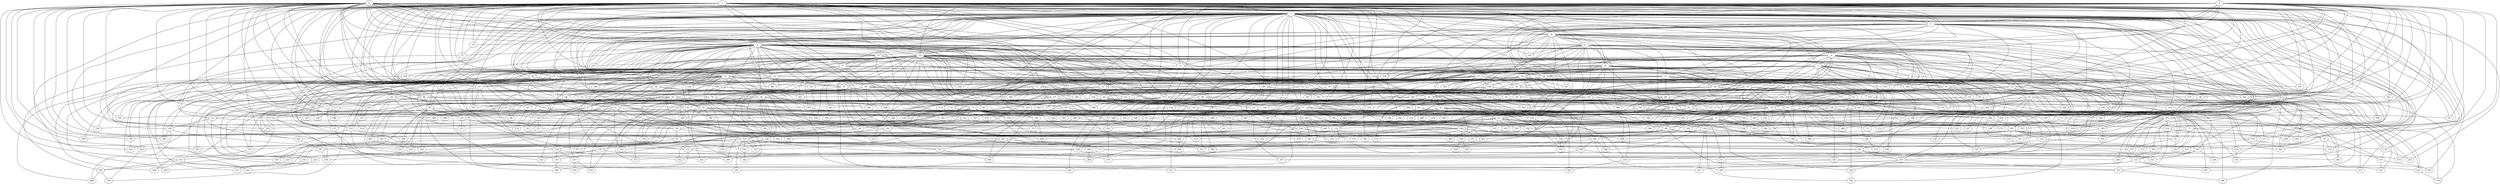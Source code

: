 strict graph "barabasi_albert_graph(400,3)" {
0;
1;
2;
3;
4;
5;
6;
7;
8;
9;
10;
11;
12;
13;
14;
15;
16;
17;
18;
19;
20;
21;
22;
23;
24;
25;
26;
27;
28;
29;
30;
31;
32;
33;
34;
35;
36;
37;
38;
39;
40;
41;
42;
43;
44;
45;
46;
47;
48;
49;
50;
51;
52;
53;
54;
55;
56;
57;
58;
59;
60;
61;
62;
63;
64;
65;
66;
67;
68;
69;
70;
71;
72;
73;
74;
75;
76;
77;
78;
79;
80;
81;
82;
83;
84;
85;
86;
87;
88;
89;
90;
91;
92;
93;
94;
95;
96;
97;
98;
99;
100;
101;
102;
103;
104;
105;
106;
107;
108;
109;
110;
111;
112;
113;
114;
115;
116;
117;
118;
119;
120;
121;
122;
123;
124;
125;
126;
127;
128;
129;
130;
131;
132;
133;
134;
135;
136;
137;
138;
139;
140;
141;
142;
143;
144;
145;
146;
147;
148;
149;
150;
151;
152;
153;
154;
155;
156;
157;
158;
159;
160;
161;
162;
163;
164;
165;
166;
167;
168;
169;
170;
171;
172;
173;
174;
175;
176;
177;
178;
179;
180;
181;
182;
183;
184;
185;
186;
187;
188;
189;
190;
191;
192;
193;
194;
195;
196;
197;
198;
199;
200;
201;
202;
203;
204;
205;
206;
207;
208;
209;
210;
211;
212;
213;
214;
215;
216;
217;
218;
219;
220;
221;
222;
223;
224;
225;
226;
227;
228;
229;
230;
231;
232;
233;
234;
235;
236;
237;
238;
239;
240;
241;
242;
243;
244;
245;
246;
247;
248;
249;
250;
251;
252;
253;
254;
255;
256;
257;
258;
259;
260;
261;
262;
263;
264;
265;
266;
267;
268;
269;
270;
271;
272;
273;
274;
275;
276;
277;
278;
279;
280;
281;
282;
283;
284;
285;
286;
287;
288;
289;
290;
291;
292;
293;
294;
295;
296;
297;
298;
299;
300;
301;
302;
303;
304;
305;
306;
307;
308;
309;
310;
311;
312;
313;
314;
315;
316;
317;
318;
319;
320;
321;
322;
323;
324;
325;
326;
327;
328;
329;
330;
331;
332;
333;
334;
335;
336;
337;
338;
339;
340;
341;
342;
343;
344;
345;
346;
347;
348;
349;
350;
351;
352;
353;
354;
355;
356;
357;
358;
359;
360;
361;
362;
363;
364;
365;
366;
367;
368;
369;
370;
371;
372;
373;
374;
375;
376;
377;
378;
379;
380;
381;
382;
383;
384;
385;
386;
387;
388;
389;
390;
391;
392;
393;
394;
395;
396;
397;
398;
399;
0 -- 130  [is_available=True, prob="0.682955998068"];
0 -- 3  [is_available=True, prob="0.322131206553"];
0 -- 4  [is_available=True, prob="0.393975125427"];
0 -- 5  [is_available=True, prob="0.765080224666"];
0 -- 6  [is_available=True, prob="0.241520363669"];
0 -- 135  [is_available=True, prob="0.137002604302"];
0 -- 8  [is_available=True, prob="0.536331051725"];
0 -- 137  [is_available=True, prob="0.885014359249"];
0 -- 266  [is_available=True, prob="0.26202474335"];
0 -- 13  [is_available=True, prob="1.0"];
0 -- 142  [is_available=True, prob="1.0"];
0 -- 237  [is_available=True, prob="1.0"];
0 -- 131  [is_available=True, prob="0.848507400754"];
0 -- 150  [is_available=True, prob="0.44637181457"];
0 -- 25  [is_available=True, prob="1.0"];
0 -- 26  [is_available=True, prob="0.658831460811"];
0 -- 27  [is_available=True, prob="0.764147080458"];
0 -- 29  [is_available=True, prob="0.53777344257"];
0 -- 286  [is_available=True, prob="0.519690896822"];
0 -- 155  [is_available=True, prob="0.0410741889979"];
0 -- 39  [is_available=True, prob="0.0310050016232"];
0 -- 296  [is_available=True, prob="0.75230340836"];
0 -- 199  [is_available=True, prob="1.0"];
0 -- 172  [is_available=True, prob="0.598770354178"];
0 -- 47  [is_available=True, prob="0.271725345279"];
0 -- 53  [is_available=True, prob="0.358621205202"];
0 -- 182  [is_available=True, prob="0.110827288549"];
0 -- 300  [is_available=True, prob="0.304890862224"];
0 -- 56  [is_available=True, prob="0.0299098556279"];
0 -- 61  [is_available=True, prob="0.408496874231"];
0 -- 62  [is_available=True, prob="0.228623373759"];
0 -- 191  [is_available=True, prob="0.292089659288"];
0 -- 64  [is_available=True, prob="0.446797463572"];
0 -- 195  [is_available=True, prob="1.0"];
0 -- 68  [is_available=True, prob="0.48933237769"];
0 -- 309  [is_available=True, prob="0.0596703481062"];
0 -- 71  [is_available=True, prob="1.0"];
0 -- 78  [is_available=True, prob="1.0"];
0 -- 338  [is_available=True, prob="0.133591369367"];
0 -- 211  [is_available=True, prob="0.273955366224"];
0 -- 84  [is_available=True, prob="0.821191449636"];
0 -- 365  [is_available=True, prob="0.40049172866"];
0 -- 221  [is_available=True, prob="0.934204334422"];
0 -- 233  [is_available=True, prob="0.688557491039"];
0 -- 108  [is_available=True, prob="1.0"];
0 -- 109  [is_available=True, prob="1.0"];
0 -- 369  [is_available=True, prob="1.0"];
0 -- 190  [is_available=True, prob="0.941335100141"];
0 -- 123  [is_available=True, prob="0.637205250259"];
0 -- 124  [is_available=True, prob="0.817744581115"];
0 -- 253  [is_available=True, prob="0.282607830671"];
1 -- 384  [is_available=True, prob="0.151804381816"];
1 -- 386  [is_available=True, prob="0.807805580923"];
1 -- 3  [is_available=True, prob="0.345086479966"];
1 -- 4  [is_available=True, prob="0.739429618017"];
1 -- 5  [is_available=True, prob="1.0"];
1 -- 6  [is_available=True, prob="1.0"];
1 -- 259  [is_available=True, prob="0.953506529393"];
1 -- 10  [is_available=True, prob="0.823544135488"];
1 -- 11  [is_available=True, prob="1.0"];
1 -- 12  [is_available=True, prob="0.843496298137"];
1 -- 15  [is_available=True, prob="0.610082654704"];
1 -- 144  [is_available=True, prob="0.764137569689"];
1 -- 17  [is_available=True, prob="0.0185154070235"];
1 -- 19  [is_available=True, prob="0.462975093074"];
1 -- 22  [is_available=True, prob="1.0"];
1 -- 152  [is_available=True, prob="0.27185195734"];
1 -- 159  [is_available=True, prob="0.48097900359"];
1 -- 288  [is_available=True, prob="0.684062353984"];
1 -- 161  [is_available=True, prob="0.616409985761"];
1 -- 278  [is_available=True, prob="0.00303915218175"];
1 -- 164  [is_available=True, prob="0.798627319745"];
1 -- 37  [is_available=True, prob="1.0"];
1 -- 295  [is_available=True, prob="0.467187571231"];
1 -- 168  [is_available=True, prob="0.186317937787"];
1 -- 220  [is_available=True, prob="0.8749908562"];
1 -- 42  [is_available=True, prob="0.812309596927"];
1 -- 44  [is_available=True, prob="0.695942083453"];
1 -- 46  [is_available=True, prob="1.0"];
1 -- 306  [is_available=True, prob="0.115008811407"];
1 -- 51  [is_available=True, prob="0.131515363086"];
1 -- 181  [is_available=True, prob="0.506265285109"];
1 -- 315  [is_available=True, prob="0.563120706048"];
1 -- 63  [is_available=True, prob="0.196841769625"];
1 -- 67  [is_available=True, prob="0.757707888825"];
1 -- 325  [is_available=True, prob="0.694938290411"];
1 -- 70  [is_available=True, prob="1.0"];
1 -- 353  [is_available=True, prob="0.737816495161"];
1 -- 201  [is_available=True, prob="0.168143211457"];
1 -- 203  [is_available=True, prob="0.575659399964"];
1 -- 204  [is_available=True, prob="0.144129489911"];
1 -- 81  [is_available=True, prob="0.543822160076"];
1 -- 85  [is_available=True, prob="1.0"];
1 -- 87  [is_available=True, prob="0.638240351533"];
1 -- 88  [is_available=True, prob="0.596874092001"];
1 -- 89  [is_available=True, prob="1.0"];
1 -- 92  [is_available=True, prob="0.233338077359"];
1 -- 94  [is_available=True, prob="1.0"];
1 -- 225  [is_available=True, prob="0.665661059745"];
1 -- 230  [is_available=True, prob="0.448955833284"];
1 -- 104  [is_available=True, prob="0.580915496522"];
1 -- 236  [is_available=True, prob="0.652067640397"];
1 -- 112  [is_available=True, prob="1.0"];
1 -- 113  [is_available=True, prob="1.0"];
1 -- 119  [is_available=True, prob="1.0"];
1 -- 377  [is_available=True, prob="0.61759286067"];
1 -- 127  [is_available=True, prob="0.231618490745"];
2 -- 3  [is_available=True, prob="0.132741417447"];
2 -- 7  [is_available=True, prob="1.0"];
2 -- 9  [is_available=True, prob="0.720341717839"];
2 -- 10  [is_available=True, prob="0.325337015306"];
2 -- 16  [is_available=True, prob="1.0"];
2 -- 18  [is_available=True, prob="0.604407258857"];
2 -- 19  [is_available=True, prob="0.446835412262"];
2 -- 32  [is_available=True, prob="1.0"];
2 -- 33  [is_available=True, prob="0.866457510546"];
2 -- 35  [is_available=True, prob="0.885964603203"];
2 -- 36  [is_available=True, prob="1.0"];
2 -- 42  [is_available=True, prob="0.783175971457"];
2 -- 43  [is_available=True, prob="0.949376954052"];
2 -- 301  [is_available=True, prob="0.467300511845"];
2 -- 49  [is_available=True, prob="0.958151484935"];
2 -- 54  [is_available=True, prob="0.350210830294"];
2 -- 186  [is_available=True, prob="1.0"];
2 -- 317  [is_available=True, prob="0.709140332038"];
2 -- 160  [is_available=True, prob="0.329278613325"];
2 -- 325  [is_available=True, prob="0.313363514474"];
2 -- 70  [is_available=True, prob="1.0"];
2 -- 339  [is_available=True, prob="0.482549685133"];
2 -- 79  [is_available=True, prob="0.764058106317"];
2 -- 193  [is_available=True, prob="0.0188263188509"];
2 -- 212  [is_available=True, prob="1.0"];
2 -- 58  [is_available=True, prob="0.696890652693"];
2 -- 226  [is_available=True, prob="0.387149850336"];
2 -- 231  [is_available=True, prob="0.797589111196"];
2 -- 232  [is_available=True, prob="0.469320139171"];
2 -- 107  [is_available=True, prob="0.878606261725"];
2 -- 237  [is_available=True, prob="1.0"];
2 -- 240  [is_available=True, prob="0.981171528073"];
2 -- 115  [is_available=True, prob="0.766672538847"];
3 -- 4  [is_available=True, prob="0.668107786703"];
3 -- 5  [is_available=True, prob="0.292779614465"];
3 -- 6  [is_available=True, prob="0.131636830482"];
3 -- 7  [is_available=True, prob="0.315372088679"];
3 -- 8  [is_available=True, prob="1.0"];
3 -- 307  [is_available=True, prob="0.15783982702"];
3 -- 10  [is_available=True, prob="0.859353599567"];
3 -- 11  [is_available=True, prob="0.923638356967"];
3 -- 396  [is_available=True, prob="0.2783295278"];
3 -- 130  [is_available=True, prob="1.0"];
3 -- 14  [is_available=True, prob="1.0"];
3 -- 17  [is_available=True, prob="1.0"];
3 -- 188  [is_available=True, prob="1.0"];
3 -- 302  [is_available=True, prob="0.195820926567"];
3 -- 23  [is_available=True, prob="0.25876431027"];
3 -- 25  [is_available=True, prob="0.902913018043"];
3 -- 201  [is_available=True, prob="1.0"];
3 -- 248  [is_available=True, prob="0.751760438231"];
3 -- 30  [is_available=True, prob="0.858528430787"];
3 -- 161  [is_available=True, prob="0.364208105187"];
3 -- 34  [is_available=True, prob="0.436588063237"];
3 -- 165  [is_available=True, prob="0.118659307051"];
3 -- 38  [is_available=True, prob="0.45215627243"];
3 -- 295  [is_available=True, prob="0.933655624066"];
3 -- 40  [is_available=True, prob="0.382774224254"];
3 -- 298  [is_available=True, prob="0.813121232708"];
3 -- 45  [is_available=True, prob="0.37791353793"];
3 -- 46  [is_available=True, prob="0.579886547907"];
3 -- 270  [is_available=True, prob="0.790550684453"];
3 -- 51  [is_available=True, prob="1.0"];
3 -- 54  [is_available=True, prob="0.929265262135"];
3 -- 55  [is_available=True, prob="0.64607676547"];
3 -- 57  [is_available=True, prob="0.903592195657"];
3 -- 314  [is_available=True, prob="0.990990396747"];
3 -- 59  [is_available=True, prob="1.0"];
3 -- 60  [is_available=True, prob="0.285899397646"];
3 -- 317  [is_available=True, prob="0.551626670264"];
3 -- 319  [is_available=True, prob="0.166800898452"];
3 -- 262  [is_available=True, prob="0.300670097871"];
3 -- 139  [is_available=True, prob="0.992955791566"];
3 -- 69  [is_available=True, prob="0.521066466644"];
3 -- 71  [is_available=True, prob="1.0"];
3 -- 73  [is_available=True, prob="0.502996150221"];
3 -- 330  [is_available=True, prob="0.335093831922"];
3 -- 343  [is_available=True, prob="0.254571292685"];
3 -- 207  [is_available=True, prob="1.0"];
3 -- 336  [is_available=True, prob="0.794556480877"];
3 -- 209  [is_available=True, prob="1.0"];
3 -- 85  [is_available=True, prob="0.758150184814"];
3 -- 214  [is_available=True, prob="0.534313328827"];
3 -- 185  [is_available=True, prob="0.331126276932"];
3 -- 346  [is_available=True, prob="0.0907024145979"];
3 -- 348  [is_available=True, prob="0.152446468471"];
3 -- 222  [is_available=True, prob="1.0"];
3 -- 224  [is_available=True, prob="0.458450140926"];
3 -- 354  [is_available=True, prob="0.0221492238653"];
3 -- 100  [is_available=True, prob="0.202090061384"];
3 -- 357  [is_available=True, prob="0.149042644999"];
3 -- 358  [is_available=True, prob="1.0"];
3 -- 103  [is_available=True, prob="0.589012901665"];
3 -- 105  [is_available=True, prob="0.21634368632"];
3 -- 108  [is_available=True, prob="0.574104615628"];
3 -- 109  [is_available=True, prob="0.603202764921"];
3 -- 243  [is_available=True, prob="1.0"];
3 -- 116  [is_available=True, prob="0.783442713267"];
3 -- 117  [is_available=True, prob="1.0"];
3 -- 120  [is_available=True, prob="0.992056674614"];
3 -- 251  [is_available=True, prob="0.3401702889"];
3 -- 381  [is_available=True, prob="0.315339345117"];
4 -- 133  [is_available=True, prob="0.86641596283"];
4 -- 9  [is_available=True, prob="0.519585347486"];
4 -- 266  [is_available=True, prob="0.710957507561"];
4 -- 12  [is_available=True, prob="0.351006906336"];
4 -- 13  [is_available=True, prob="0.518060955079"];
4 -- 142  [is_available=True, prob="0.857308430744"];
4 -- 144  [is_available=True, prob="0.76906819843"];
4 -- 387  [is_available=True, prob="0.679324023992"];
4 -- 20  [is_available=True, prob="0.922603431151"];
4 -- 366  [is_available=True, prob="0.913073832396"];
4 -- 282  [is_available=True, prob="0.429756336074"];
4 -- 303  [is_available=True, prob="0.515264487902"];
4 -- 284  [is_available=True, prob="1.0"];
4 -- 30  [is_available=True, prob="0.220981152783"];
4 -- 32  [is_available=True, prob="1.0"];
4 -- 304  [is_available=True, prob="0.174947221809"];
4 -- 35  [is_available=True, prob="0.557648245561"];
4 -- 37  [is_available=True, prob="0.49017456163"];
4 -- 43  [is_available=True, prob="0.904298010402"];
4 -- 45  [is_available=True, prob="0.229787342919"];
4 -- 47  [is_available=True, prob="0.244070289613"];
4 -- 48  [is_available=True, prob="0.199740386729"];
4 -- 158  [is_available=True, prob="1.0"];
4 -- 54  [is_available=True, prob="0.78738120558"];
4 -- 56  [is_available=True, prob="0.937824561778"];
4 -- 61  [is_available=True, prob="1.0"];
4 -- 63  [is_available=True, prob="1.0"];
4 -- 64  [is_available=True, prob="0.0603901215241"];
4 -- 71  [is_available=True, prob="1.0"];
4 -- 397  [is_available=True, prob="0.345323920847"];
4 -- 96  [is_available=True, prob="1.0"];
4 -- 234  [is_available=True, prob="1.0"];
4 -- 236  [is_available=True, prob="0.652166837789"];
4 -- 110  [is_available=True, prob="0.634805722824"];
4 -- 111  [is_available=True, prob="0.674140602391"];
4 -- 114  [is_available=True, prob="0.640780085343"];
4 -- 148  [is_available=True, prob="1.0"];
4 -- 383  [is_available=True, prob="1.0"];
5 -- 66  [is_available=True, prob="1.0"];
5 -- 358  [is_available=True, prob="1.0"];
5 -- 227  [is_available=True, prob="0.632227792638"];
5 -- 8  [is_available=True, prob="0.8093947401"];
5 -- 9  [is_available=True, prob="0.642714645937"];
5 -- 128  [is_available=True, prob="1.0"];
5 -- 290  [is_available=True, prob="1.0"];
5 -- 172  [is_available=True, prob="0.873185367618"];
5 -- 77  [is_available=True, prob="0.888569681822"];
5 -- 15  [is_available=True, prob="0.793112240157"];
5 -- 177  [is_available=True, prob="0.448484703146"];
5 -- 67  [is_available=True, prob="0.695679292825"];
5 -- 21  [is_available=True, prob="0.613816051431"];
5 -- 119  [is_available=True, prob="1.0"];
5 -- 313  [is_available=True, prob="0.931803631844"];
5 -- 383  [is_available=True, prob="0.969337943917"];
5 -- 377  [is_available=True, prob="0.801295796406"];
5 -- 31  [is_available=True, prob="0.658013310414"];
6 -- 162  [is_available=True, prob="1.0"];
6 -- 36  [is_available=True, prob="1.0"];
6 -- 133  [is_available=True, prob="0.849232848701"];
6 -- 38  [is_available=True, prob="0.418432580812"];
6 -- 33  [is_available=True, prob="0.33657432936"];
6 -- 129  [is_available=True, prob="0.116045839398"];
6 -- 7  [is_available=True, prob="0.45962851829"];
6 -- 206  [is_available=True, prob="0.28859795102"];
6 -- 180  [is_available=True, prob="1.0"];
6 -- 274  [is_available=True, prob="0.361028841526"];
6 -- 179  [is_available=True, prob="0.429715797967"];
6 -- 148  [is_available=True, prob="1.0"];
6 -- 149  [is_available=True, prob="1.0"];
6 -- 22  [is_available=True, prob="0.195135841546"];
6 -- 327  [is_available=True, prob="0.830045077705"];
6 -- 121  [is_available=True, prob="0.0880663650067"];
6 -- 347  [is_available=True, prob="0.11365019782"];
6 -- 157  [is_available=True, prob="0.367760891087"];
7 -- 256  [is_available=True, prob="0.249747629958"];
7 -- 48  [is_available=True, prob="0.739609470415"];
7 -- 36  [is_available=True, prob="1.0"];
7 -- 200  [is_available=True, prob="1.0"];
7 -- 176  [is_available=True, prob="0.69795731099"];
7 -- 162  [is_available=True, prob="1.0"];
7 -- 78  [is_available=True, prob="0.173766910558"];
7 -- 16  [is_available=True, prob="0.118961118454"];
7 -- 392  [is_available=True, prob="1.0"];
7 -- 50  [is_available=True, prob="1.0"];
7 -- 270  [is_available=True, prob="1.0"];
7 -- 354  [is_available=True, prob="0.41731938125"];
7 -- 24  [is_available=True, prob="0.774167233518"];
7 -- 25  [is_available=True, prob="0.995353896447"];
7 -- 59  [is_available=True, prob="1.0"];
7 -- 28  [is_available=True, prob="0.500061499447"];
7 -- 126  [is_available=True, prob="1.0"];
7 -- 287  [is_available=True, prob="0.910472731831"];
8 -- 135  [is_available=True, prob="0.129626847492"];
8 -- 11  [is_available=True, prob="0.605844440188"];
8 -- 14  [is_available=True, prob="0.956199644856"];
8 -- 19  [is_available=True, prob="0.192970761229"];
8 -- 20  [is_available=True, prob="0.436622995039"];
8 -- 21  [is_available=True, prob="0.687320159195"];
8 -- 31  [is_available=True, prob="1.0"];
8 -- 294  [is_available=True, prob="0.684919703819"];
8 -- 39  [is_available=True, prob="0.236042063358"];
8 -- 41  [is_available=True, prob="0.835753735338"];
8 -- 44  [is_available=True, prob="1.0"];
8 -- 174  [is_available=True, prob="1.0"];
8 -- 175  [is_available=True, prob="0.961637567006"];
8 -- 336  [is_available=True, prob="0.349291713498"];
8 -- 338  [is_available=True, prob="1.0"];
8 -- 227  [is_available=True, prob="0.60781774059"];
8 -- 104  [is_available=True, prob="0.70846506629"];
8 -- 238  [is_available=True, prob="0.364593400652"];
8 -- 373  [is_available=True, prob="1.0"];
8 -- 250  [is_available=True, prob="0.541324041338"];
9 -- 355  [is_available=True, prob="0.631573885455"];
9 -- 245  [is_available=True, prob="0.846962005079"];
9 -- 127  [is_available=True, prob="0.857414565109"];
10 -- 385  [is_available=True, prob="0.0929565107078"];
10 -- 138  [is_available=True, prob="0.609518885164"];
10 -- 12  [is_available=True, prob="0.360264243129"];
10 -- 14  [is_available=True, prob="0.0204919608656"];
10 -- 15  [is_available=True, prob="1.0"];
10 -- 21  [is_available=True, prob="0.430316738301"];
10 -- 151  [is_available=True, prob="0.153856399419"];
10 -- 280  [is_available=True, prob="1.0"];
10 -- 26  [is_available=True, prob="0.036862096519"];
10 -- 28  [is_available=True, prob="0.00150323974765"];
10 -- 31  [is_available=True, prob="0.566716528252"];
10 -- 164  [is_available=True, prob="1.0"];
10 -- 294  [is_available=True, prob="0.634757481966"];
10 -- 40  [is_available=True, prob="0.0975467595535"];
10 -- 41  [is_available=True, prob="1.0"];
10 -- 391  [is_available=True, prob="0.889997048591"];
10 -- 178  [is_available=True, prob="1.0"];
10 -- 312  [is_available=True, prob="0.025160897621"];
10 -- 60  [is_available=True, prob="0.0987761449826"];
10 -- 66  [is_available=True, prob="1.0"];
10 -- 197  [is_available=True, prob="0.118875357589"];
10 -- 328  [is_available=True, prob="0.618875233106"];
10 -- 268  [is_available=True, prob="0.331309079595"];
10 -- 203  [is_available=True, prob="1.0"];
10 -- 207  [is_available=True, prob="1.0"];
10 -- 79  [is_available=True, prob="0.127946651137"];
10 -- 335  [is_available=True, prob="0.860771274668"];
10 -- 227  [is_available=True, prob="0.109329769275"];
10 -- 212  [is_available=True, prob="1.0"];
10 -- 86  [is_available=True, prob="0.340601278156"];
10 -- 217  [is_available=True, prob="0.152912826561"];
10 -- 143  [is_available=True, prob="0.967141613539"];
10 -- 92  [is_available=True, prob="0.221995718685"];
10 -- 94  [is_available=True, prob="0.510151648148"];
10 -- 99  [is_available=True, prob="0.542123761005"];
10 -- 228  [is_available=True, prob="0.953383950494"];
10 -- 230  [is_available=True, prob="0.34359727491"];
10 -- 234  [is_available=True, prob="0.323086078149"];
10 -- 364  [is_available=True, prob="0.639965039149"];
10 -- 244  [is_available=True, prob="0.0871546199722"];
10 -- 374  [is_available=True, prob="0.663334043732"];
10 -- 249  [is_available=True, prob="0.0114042345361"];
10 -- 123  [is_available=True, prob="0.511246583174"];
10 -- 125  [is_available=True, prob="0.888807791971"];
10 -- 382  [is_available=True, prob="1.0"];
11 -- 392  [is_available=True, prob="0.345487004018"];
11 -- 260  [is_available=True, prob="1.0"];
11 -- 135  [is_available=True, prob="0.607143536627"];
11 -- 394  [is_available=True, prob="0.213015892235"];
11 -- 396  [is_available=True, prob="0.555420544743"];
11 -- 13  [is_available=True, prob="1.0"];
11 -- 16  [is_available=True, prob="0.503135911453"];
11 -- 23  [is_available=True, prob="1.0"];
11 -- 388  [is_available=True, prob="1.0"];
11 -- 28  [is_available=True, prob="0.726810275274"];
11 -- 30  [is_available=True, prob="0.179068564563"];
11 -- 296  [is_available=True, prob="0.871200138611"];
11 -- 305  [is_available=True, prob="0.212279510654"];
11 -- 50  [is_available=True, prob="0.911858010284"];
11 -- 179  [is_available=True, prob="0.511759565528"];
11 -- 186  [is_available=True, prob="1.0"];
11 -- 315  [is_available=True, prob="1.0"];
11 -- 218  [is_available=True, prob="0.671310998076"];
11 -- 187  [is_available=True, prob="0.950877477856"];
11 -- 109  [is_available=True, prob="1.0"];
11 -- 249  [is_available=True, prob="0.303344152665"];
12 -- 326  [is_available=True, prob="0.720262025885"];
12 -- 210  [is_available=True, prob="0.870345571283"];
12 -- 108  [is_available=True, prob="0.955455728951"];
12 -- 77  [is_available=True, prob="0.206418812546"];
12 -- 50  [is_available=True, prob="0.618692661596"];
12 -- 22  [is_available=True, prob="0.314214071912"];
12 -- 382  [is_available=True, prob="0.726498186101"];
13 -- 199  [is_available=True, prob="0.854901614334"];
13 -- 242  [is_available=True, prob="0.424683057538"];
13 -- 301  [is_available=True, prob="0.392193876179"];
13 -- 304  [is_available=True, prob="0.533046476999"];
13 -- 17  [is_available=True, prob="0.894806400349"];
13 -- 146  [is_available=True, prob="0.0655105250304"];
13 -- 115  [is_available=True, prob="1.0"];
13 -- 333  [is_available=True, prob="0.925074936478"];
13 -- 91  [is_available=True, prob="0.215701365454"];
14 -- 320  [is_available=True, prob="0.703215299506"];
14 -- 339  [is_available=True, prob="0.985988601553"];
14 -- 200  [is_available=True, prob="1.0"];
14 -- 35  [is_available=True, prob="0.96282351765"];
14 -- 290  [is_available=True, prob="0.138600160169"];
14 -- 114  [is_available=True, prob="0.719578971617"];
14 -- 335  [is_available=True, prob="0.810432515953"];
14 -- 144  [is_available=True, prob="0.593520358174"];
14 -- 104  [is_available=True, prob="0.722296971552"];
14 -- 18  [is_available=True, prob="0.624224222379"];
14 -- 52  [is_available=True, prob="1.0"];
14 -- 170  [is_available=True, prob="0.550868683455"];
14 -- 351  [is_available=True, prob="1.0"];
14 -- 156  [is_available=True, prob="0.762644529608"];
14 -- 74  [is_available=True, prob="0.906090437694"];
14 -- 264  [is_available=True, prob="0.770772274909"];
14 -- 319  [is_available=True, prob="0.0406949474898"];
15 -- 67  [is_available=True, prob="1.0"];
15 -- 70  [is_available=True, prob="1.0"];
15 -- 97  [is_available=True, prob="0.961296059333"];
15 -- 296  [is_available=True, prob="0.73514579807"];
15 -- 297  [is_available=True, prob="0.359174186845"];
15 -- 257  [is_available=True, prob="0.0694213368892"];
15 -- 269  [is_available=True, prob="0.604931812834"];
15 -- 240  [is_available=True, prob="0.64604655927"];
15 -- 145  [is_available=True, prob="1.0"];
15 -- 195  [is_available=True, prob="0.219877289964"];
15 -- 341  [is_available=True, prob="0.329140209345"];
15 -- 153  [is_available=True, prob="1.0"];
15 -- 154  [is_available=True, prob="0.438870498856"];
15 -- 27  [is_available=True, prob="0.617943333551"];
15 -- 378  [is_available=True, prob="0.0201997555593"];
15 -- 62  [is_available=True, prob="0.736603613052"];
16 -- 387  [is_available=True, prob="1.0"];
16 -- 132  [is_available=True, prob="0.4445624899"];
16 -- 136  [is_available=True, prob="0.399226160077"];
16 -- 140  [is_available=True, prob="0.817214610151"];
16 -- 24  [is_available=True, prob="1.0"];
16 -- 151  [is_available=True, prob="0.260072640501"];
16 -- 152  [is_available=True, prob="0.413226019903"];
16 -- 289  [is_available=True, prob="0.987142763117"];
16 -- 34  [is_available=True, prob="0.560219423831"];
16 -- 164  [is_available=True, prob="0.843192000713"];
16 -- 39  [is_available=True, prob="0.260536618811"];
16 -- 168  [is_available=True, prob="0.52496447853"];
16 -- 45  [is_available=True, prob="0.718129069338"];
16 -- 52  [is_available=True, prob="0.640521739168"];
16 -- 373  [is_available=True, prob="0.324749462814"];
16 -- 68  [is_available=True, prob="0.824879051515"];
16 -- 329  [is_available=True, prob="1.0"];
16 -- 342  [is_available=True, prob="0.702111673786"];
16 -- 225  [is_available=True, prob="0.212872113828"];
16 -- 98  [is_available=True, prob="1.0"];
16 -- 370  [is_available=True, prob="1.0"];
16 -- 243  [is_available=True, prob="0.234840502262"];
16 -- 244  [is_available=True, prob="0.923339228599"];
16 -- 245  [is_available=True, prob="0.314943498559"];
16 -- 251  [is_available=True, prob="0.759684977822"];
16 -- 383  [is_available=True, prob="0.375279362615"];
17 -- 131  [is_available=True, prob="0.958110178385"];
17 -- 262  [is_available=True, prob="0.255635390688"];
17 -- 38  [is_available=True, prob="1.0"];
17 -- 210  [is_available=True, prob="1.0"];
17 -- 233  [is_available=True, prob="0.661836741453"];
17 -- 298  [is_available=True, prob="1.0"];
17 -- 55  [is_available=True, prob="1.0"];
17 -- 48  [is_available=True, prob="0.164859936167"];
17 -- 113  [is_available=True, prob="1.0"];
17 -- 18  [is_available=True, prob="1.0"];
17 -- 83  [is_available=True, prob="1.0"];
17 -- 23  [is_available=True, prob="0.924942396231"];
17 -- 58  [is_available=True, prob="0.0658271655421"];
17 -- 219  [is_available=True, prob="0.031516307925"];
17 -- 125  [is_available=True, prob="0.875310962733"];
18 -- 75  [is_available=True, prob="0.877709657934"];
18 -- 20  [is_available=True, prob="1.0"];
18 -- 345  [is_available=True, prob="0.173514172903"];
19 -- 37  [is_available=True, prob="1.0"];
20 -- 34  [is_available=True, prob="0.364683041435"];
20 -- 137  [is_available=True, prob="0.0807513134332"];
20 -- 78  [is_available=True, prob="0.00125832887482"];
20 -- 29  [is_available=True, prob="0.366929222101"];
21 -- 33  [is_available=True, prob="0.323656882375"];
21 -- 131  [is_available=True, prob="0.446649751546"];
21 -- 68  [is_available=True, prob="1.0"];
21 -- 385  [is_available=True, prob="1.0"];
21 -- 393  [is_available=True, prob="0.117519949947"];
21 -- 363  [is_available=True, prob="0.281152800708"];
21 -- 140  [is_available=True, prob="1.0"];
21 -- 272  [is_available=True, prob="0.691672720919"];
21 -- 24  [is_available=True, prob="0.279983504262"];
21 -- 345  [is_available=True, prob="0.550526603049"];
21 -- 27  [is_available=True, prob="0.203319008687"];
21 -- 93  [is_available=True, prob="1.0"];
22 -- 389  [is_available=True, prob="0.143525614478"];
22 -- 300  [is_available=True, prob="1.0"];
22 -- 367  [is_available=True, prob="0.0137521607069"];
22 -- 49  [is_available=True, prob="0.502420459656"];
22 -- 82  [is_available=True, prob="1.0"];
22 -- 51  [is_available=True, prob="0.385357025762"];
22 -- 88  [is_available=True, prob="0.448925992722"];
22 -- 92  [is_available=True, prob="0.801269597165"];
23 -- 228  [is_available=True, prob="0.135294948413"];
23 -- 101  [is_available=True, prob="1.0"];
23 -- 209  [is_available=True, prob="0.849067437652"];
23 -- 334  [is_available=True, prob="0.89325321316"];
23 -- 111  [is_available=True, prob="0.478939362248"];
23 -- 52  [is_available=True, prob="0.734277170158"];
23 -- 189  [is_available=True, prob="1.0"];
23 -- 183  [is_available=True, prob="0.0766249229112"];
23 -- 344  [is_available=True, prob="0.220715200126"];
23 -- 89  [is_available=True, prob="0.883718333306"];
23 -- 58  [is_available=True, prob="0.597367266426"];
23 -- 124  [is_available=True, prob="0.337922475813"];
23 -- 29  [is_available=True, prob="0.933721439604"];
24 -- 128  [is_available=True, prob="1.0"];
24 -- 65  [is_available=True, prob="0.0455576831337"];
24 -- 213  [is_available=True, prob="0.578681008598"];
24 -- 277  [is_available=True, prob="1.0"];
24 -- 112  [is_available=True, prob="0.199743027655"];
24 -- 127  [is_available=True, prob="0.254839473852"];
24 -- 76  [is_available=True, prob="0.551843430728"];
24 -- 46  [is_available=True, prob="0.0214772733613"];
24 -- 81  [is_available=True, prob="0.0730384587828"];
24 -- 114  [is_available=True, prob="0.963002900887"];
24 -- 53  [is_available=True, prob="0.498415397282"];
24 -- 377  [is_available=True, prob="0.374435148147"];
24 -- 26  [is_available=True, prob="0.993489208908"];
24 -- 95  [is_available=True, prob="0.923164856645"];
24 -- 253  [is_available=True, prob="0.704161361843"];
25 -- 160  [is_available=True, prob="0.829747654731"];
25 -- 328  [is_available=True, prob="0.702566664364"];
25 -- 257  [is_available=True, prob="0.640116894624"];
25 -- 124  [is_available=True, prob="0.885239873159"];
25 -- 126  [is_available=True, prob="0.128537122754"];
26 -- 64  [is_available=True, prob="0.372004852321"];
26 -- 354  [is_available=True, prob="0.902904648766"];
26 -- 97  [is_available=True, prob="1.0"];
26 -- 40  [is_available=True, prob="0.161058545721"];
26 -- 235  [is_available=True, prob="0.933341971566"];
26 -- 72  [is_available=True, prob="1.0"];
26 -- 57  [is_available=True, prob="0.153522438656"];
26 -- 218  [is_available=True, prob="1.0"];
26 -- 61  [is_available=True, prob="0.152393435173"];
26 -- 120  [is_available=True, prob="0.963588244252"];
26 -- 159  [is_available=True, prob="1.0"];
27 -- 385  [is_available=True, prob="0.831756487651"];
27 -- 101  [is_available=True, prob="0.298027864015"];
27 -- 166  [is_available=True, prob="0.592566110314"];
27 -- 357  [is_available=True, prob="0.660168790012"];
27 -- 43  [is_available=True, prob="0.0697154190689"];
27 -- 149  [is_available=True, prob="0.659530748902"];
28 -- 201  [is_available=True, prob="0.414716248972"];
28 -- 159  [is_available=True, prob="0.768778781682"];
29 -- 32  [is_available=True, prob="1.0"];
29 -- 212  [is_available=True, prob="0.942522689428"];
29 -- 84  [is_available=True, prob="0.142587818087"];
29 -- 41  [is_available=True, prob="1.0"];
29 -- 273  [is_available=True, prob="0.870725744259"];
29 -- 57  [is_available=True, prob="1.0"];
30 -- 208  [is_available=True, prob="1.0"];
30 -- 291  [is_available=True, prob="1.0"];
30 -- 341  [is_available=True, prob="1.0"];
30 -- 345  [is_available=True, prob="0.242028452832"];
30 -- 347  [is_available=True, prob="0.0152881345982"];
30 -- 254  [is_available=True, prob="0.844895176076"];
31 -- 96  [is_available=True, prob="0.282491452498"];
31 -- 304  [is_available=True, prob="0.32456095589"];
31 -- 322  [is_available=True, prob="0.822446219062"];
31 -- 134  [is_available=True, prob="0.942928940155"];
31 -- 73  [is_available=True, prob="1.0"];
31 -- 44  [is_available=True, prob="0.827674122001"];
31 -- 143  [is_available=True, prob="1.0"];
31 -- 47  [is_available=True, prob="0.241031983186"];
31 -- 176  [is_available=True, prob="1.0"];
31 -- 392  [is_available=True, prob="0.527304712091"];
31 -- 140  [is_available=True, prob="1.0"];
31 -- 334  [is_available=True, prob="0.610001526386"];
31 -- 398  [is_available=True, prob="1.0"];
31 -- 364  [is_available=True, prob="0.345463680846"];
31 -- 91  [is_available=True, prob="1.0"];
31 -- 74  [is_available=True, prob="0.785957556019"];
32 -- 72  [is_available=True, prob="0.831023327356"];
32 -- 42  [is_available=True, prob="0.284946502697"];
32 -- 242  [is_available=True, prob="0.300677121783"];
32 -- 174  [is_available=True, prob="0.321165557028"];
32 -- 333  [is_available=True, prob="0.538958131943"];
32 -- 232  [is_available=True, prob="0.935221965145"];
32 -- 82  [is_available=True, prob="0.117283467755"];
32 -- 228  [is_available=True, prob="0.789512169128"];
32 -- 314  [is_available=True, prob="0.940470049397"];
32 -- 316  [is_available=True, prob="0.378432536011"];
33 -- 69  [is_available=True, prob="0.590770059151"];
33 -- 301  [is_available=True, prob="0.251174304977"];
33 -- 90  [is_available=True, prob="0.499994316591"];
33 -- 283  [is_available=True, prob="1.0"];
33 -- 60  [is_available=True, prob="1.0"];
33 -- 101  [is_available=True, prob="1.0"];
34 -- 65  [is_available=True, prob="0.257661556077"];
34 -- 139  [is_available=True, prob="0.493868883694"];
34 -- 209  [is_available=True, prob="1.0"];
34 -- 215  [is_available=True, prob="0.937919252258"];
35 -- 327  [is_available=True, prob="0.414154669715"];
35 -- 107  [is_available=True, prob="0.819848234537"];
35 -- 130  [is_available=True, prob="1.0"];
35 -- 173  [is_available=True, prob="0.435756642785"];
35 -- 149  [is_available=True, prob="0.234174300604"];
35 -- 278  [is_available=True, prob="0.922654190153"];
35 -- 119  [is_available=True, prob="0.864661085009"];
35 -- 157  [is_available=True, prob="0.888103506306"];
35 -- 191  [is_available=True, prob="1.0"];
36 -- 196  [is_available=True, prob="1.0"];
36 -- 293  [is_available=True, prob="0.564589911869"];
36 -- 103  [is_available=True, prob="0.089953625363"];
36 -- 269  [is_available=True, prob="1.0"];
36 -- 213  [is_available=True, prob="0.941855529069"];
36 -- 55  [is_available=True, prob="0.473817527781"];
36 -- 325  [is_available=True, prob="0.166913616445"];
37 -- 395  [is_available=True, prob="0.603327764876"];
38 -- 369  [is_available=True, prob="1.0"];
38 -- 213  [is_available=True, prob="0.376273536788"];
38 -- 286  [is_available=True, prob="0.583366173764"];
40 -- 255  [is_available=True, prob="0.58277061677"];
41 -- 99  [is_available=True, prob="0.4361645978"];
41 -- 329  [is_available=True, prob="0.506630983001"];
41 -- 76  [is_available=True, prob="0.155675307669"];
41 -- 367  [is_available=True, prob="0.52543934157"];
41 -- 53  [is_available=True, prob="0.841241280888"];
41 -- 310  [is_available=True, prob="0.283831980621"];
41 -- 298  [is_available=True, prob="0.791004026879"];
41 -- 181  [is_available=True, prob="0.102118749505"];
42 -- 133  [is_available=True, prob="0.467470494511"];
42 -- 168  [is_available=True, prob="1.0"];
42 -- 105  [is_available=True, prob="0.0882170238829"];
42 -- 106  [is_available=True, prob="1.0"];
42 -- 396  [is_available=True, prob="0.0290360023606"];
42 -- 206  [is_available=True, prob="0.0102214091945"];
42 -- 384  [is_available=True, prob="0.217424505969"];
42 -- 302  [is_available=True, prob="0.268083792328"];
42 -- 308  [is_available=True, prob="0.999615858047"];
42 -- 117  [is_available=True, prob="0.861176320666"];
42 -- 343  [is_available=True, prob="0.778425484135"];
42 -- 187  [is_available=True, prob="0.901035787546"];
42 -- 157  [is_available=True, prob="0.965168762828"];
43 -- 65  [is_available=True, prob="0.225615972418"];
43 -- 379  [is_available=True, prob="0.488003949231"];
43 -- 390  [is_available=True, prob="0.933154651278"];
43 -- 136  [is_available=True, prob="0.636132439611"];
43 -- 106  [is_available=True, prob="0.200769288097"];
43 -- 194  [is_available=True, prob="0.898610997579"];
43 -- 110  [is_available=True, prob="1.0"];
43 -- 205  [is_available=True, prob="0.489889932427"];
43 -- 371  [is_available=True, prob="1.0"];
43 -- 180  [is_available=True, prob="0.0274470307418"];
43 -- 89  [is_available=True, prob="0.0586649756358"];
43 -- 62  [is_available=True, prob="0.432545472353"];
44 -- 97  [is_available=True, prob="1.0"];
44 -- 129  [is_available=True, prob="0.482621712206"];
44 -- 146  [is_available=True, prob="0.352482872843"];
44 -- 222  [is_available=True, prob="0.438023194059"];
45 -- 102  [is_available=True, prob="1.0"];
45 -- 367  [is_available=True, prob="1.0"];
45 -- 56  [is_available=True, prob="0.752503655741"];
45 -- 121  [is_available=True, prob="0.653362127623"];
46 -- 362  [is_available=True, prob="0.842907736549"];
46 -- 146  [is_available=True, prob="0.388676998266"];
46 -- 83  [is_available=True, prob="0.78277350233"];
46 -- 122  [is_available=True, prob="0.627355108968"];
46 -- 190  [is_available=True, prob="1.0"];
47 -- 145  [is_available=True, prob="0.838326067197"];
47 -- 49  [is_available=True, prob="1.0"];
47 -- 59  [is_available=True, prob="0.949278006245"];
48 -- 192  [is_available=True, prob="0.0873714652002"];
48 -- 202  [is_available=True, prob="1.0"];
48 -- 363  [is_available=True, prob="1.0"];
48 -- 300  [is_available=True, prob="0.576183934132"];
48 -- 303  [is_available=True, prob="0.382877004037"];
48 -- 180  [is_available=True, prob="0.75209082222"];
48 -- 281  [is_available=True, prob="0.695037483772"];
48 -- 94  [is_available=True, prob="0.0739074065562"];
48 -- 63  [is_available=True, prob="0.411365082339"];
50 -- 265  [is_available=True, prob="0.045949157375"];
50 -- 74  [is_available=True, prob="0.790157471367"];
50 -- 306  [is_available=True, prob="1.0"];
50 -- 275  [is_available=True, prob="1.0"];
50 -- 246  [is_available=True, prob="1.0"];
50 -- 250  [is_available=True, prob="0.760049748631"];
50 -- 91  [is_available=True, prob="0.767696156749"];
51 -- 386  [is_available=True, prob="0.789088361143"];
51 -- 356  [is_available=True, prob="0.416877934784"];
51 -- 360  [is_available=True, prob="0.688510183405"];
51 -- 397  [is_available=True, prob="0.440892499751"];
51 -- 142  [is_available=True, prob="0.208164466682"];
51 -- 273  [is_available=True, prob="0.924136160785"];
51 -- 286  [is_available=True, prob="0.423920364512"];
51 -- 311  [is_available=True, prob="0.852656048823"];
51 -- 154  [is_available=True, prob="0.612505252235"];
51 -- 254  [is_available=True, prob="0.904269493357"];
52 -- 79  [is_available=True, prob="0.749590779738"];
52 -- 115  [is_available=True, prob="1.0"];
52 -- 121  [is_available=True, prob="0.0489351131008"];
52 -- 188  [is_available=True, prob="0.629660227096"];
53 -- 100  [is_available=True, prob="0.136154654415"];
53 -- 69  [is_available=True, prob="1.0"];
53 -- 102  [is_available=True, prob="0.308744385556"];
53 -- 327  [is_available=True, prob="0.327195683818"];
53 -- 394  [is_available=True, prob="0.826032340508"];
53 -- 356  [is_available=True, prob="0.994298782786"];
53 -- 175  [is_available=True, prob="0.113839718117"];
53 -- 272  [is_available=True, prob="0.0190708617367"];
53 -- 326  [is_available=True, prob="0.804819926307"];
53 -- 86  [is_available=True, prob="0.873109920024"];
53 -- 324  [is_available=True, prob="0.992598182682"];
53 -- 90  [is_available=True, prob="0.758835016494"];
53 -- 223  [is_available=True, prob="0.84614631049"];
54 -- 143  [is_available=True, prob="0.695014662163"];
54 -- 241  [is_available=True, prob="1.0"];
54 -- 291  [is_available=True, prob="0.837036914643"];
54 -- 117  [is_available=True, prob="0.451913796456"];
54 -- 150  [is_available=True, prob="0.103966061901"];
54 -- 382  [is_available=True, prob="0.548208403563"];
55 -- 182  [is_available=True, prob="0.782767322491"];
55 -- 153  [is_available=True, prob="1.0"];
55 -- 284  [is_available=True, prob="0.846322528594"];
56 -- 372  [is_available=True, prob="0.960668291739"];
56 -- 90  [is_available=True, prob="0.579419269981"];
56 -- 93  [is_available=True, prob="0.237194090933"];
57 -- 96  [is_available=True, prob="0.0910921894807"];
57 -- 214  [is_available=True, prob="0.0912712182546"];
57 -- 165  [is_available=True, prob="1.0"];
57 -- 295  [is_available=True, prob="0.911787775481"];
57 -- 170  [is_available=True, prob="1.0"];
57 -- 80  [is_available=True, prob="1.0"];
57 -- 99  [is_available=True, prob="0.323152049526"];
57 -- 277  [is_available=True, prob="0.454560304489"];
57 -- 154  [is_available=True, prob="0.44984078488"];
57 -- 350  [is_available=True, prob="0.744866641357"];
58 -- 318  [is_available=True, prob="0.406722261483"];
59 -- 66  [is_available=True, prob="1.0"];
59 -- 235  [is_available=True, prob="0.060575843619"];
59 -- 163  [is_available=True, prob="0.885611523295"];
59 -- 344  [is_available=True, prob="0.0628691735827"];
59 -- 281  [is_available=True, prob="0.884249981656"];
59 -- 271  [is_available=True, prob="0.963749216473"];
59 -- 190  [is_available=True, prob="1.0"];
60 -- 260  [is_available=True, prob="0.782464002916"];
60 -- 72  [is_available=True, prob="0.834421433629"];
60 -- 245  [is_available=True, prob="0.78314925071"];
61 -- 80  [is_available=True, prob="1.0"];
61 -- 259  [is_available=True, prob="1.0"];
62 -- 233  [is_available=True, prob="1.0"];
62 -- 147  [is_available=True, prob="0.345890692164"];
62 -- 88  [is_available=True, prob="0.414971676476"];
63 -- 196  [is_available=True, prob="1.0"];
63 -- 265  [is_available=True, prob="1.0"];
63 -- 113  [is_available=True, prob="0.754942223951"];
63 -- 93  [is_available=True, prob="0.137665832135"];
64 -- 98  [is_available=True, prob="0.606008854197"];
64 -- 391  [is_available=True, prob="0.085394135349"];
64 -- 271  [is_available=True, prob="0.251314238685"];
64 -- 215  [is_available=True, prob="0.149194347044"];
64 -- 184  [is_available=True, prob="0.353573314113"];
65 -- 73  [is_available=True, prob="0.0823084587974"];
65 -- 226  [is_available=True, prob="1.0"];
65 -- 338  [is_available=True, prob="0.11565786674"];
65 -- 255  [is_available=True, prob="0.423356317485"];
67 -- 128  [is_available=True, prob="1.0"];
67 -- 324  [is_available=True, prob="0.848222598096"];
67 -- 172  [is_available=True, prob="0.976976724022"];
67 -- 333  [is_available=True, prob="1.0"];
67 -- 122  [is_available=True, prob="0.503980877437"];
67 -- 399  [is_available=True, prob="0.771579580289"];
67 -- 348  [is_available=True, prob="0.862810423693"];
67 -- 165  [is_available=True, prob="0.498899581603"];
68 -- 362  [is_available=True, prob="1.0"];
68 -- 174  [is_available=True, prob="0.569871397956"];
68 -- 366  [is_available=True, prob="1.0"];
68 -- 189  [is_available=True, prob="1.0"];
69 -- 376  [is_available=True, prob="1.0"];
69 -- 137  [is_available=True, prob="0.598278036164"];
69 -- 76  [is_available=True, prob="0.377171219915"];
69 -- 110  [is_available=True, prob="0.398587306848"];
69 -- 111  [is_available=True, prob="0.855253206657"];
69 -- 80  [is_available=True, prob="0.42423571808"];
69 -- 273  [is_available=True, prob="1.0"];
69 -- 216  [is_available=True, prob="0.419752867073"];
69 -- 95  [is_available=True, prob="1.0"];
70 -- 83  [is_available=True, prob="0.6147905229"];
70 -- 297  [is_available=True, prob="0.580454867401"];
71 -- 192  [is_available=True, prob="0.213912866685"];
71 -- 224  [is_available=True, prob="0.269657338479"];
71 -- 118  [is_available=True, prob="0.367104579096"];
71 -- 166  [is_available=True, prob="1.0"];
71 -- 193  [is_available=True, prob="0.344144045195"];
71 -- 232  [is_available=True, prob="0.312820592009"];
71 -- 75  [is_available=True, prob="0.984168342718"];
71 -- 332  [is_available=True, prob="0.815388171989"];
71 -- 173  [is_available=True, prob="0.888787013428"];
71 -- 112  [is_available=True, prob="0.235925973446"];
71 -- 264  [is_available=True, prob="0.826214080782"];
71 -- 82  [is_available=True, prob="0.232836226524"];
71 -- 86  [is_available=True, prob="0.800849071443"];
71 -- 87  [is_available=True, prob="1.0"];
71 -- 184  [is_available=True, prob="0.430765078324"];
71 -- 299  [is_available=True, prob="0.472102442939"];
71 -- 319  [is_available=True, prob="0.638375777762"];
72 -- 105  [is_available=True, prob="0.78487494216"];
72 -- 152  [is_available=True, prob="1.0"];
72 -- 153  [is_available=True, prob="0.801732439723"];
73 -- 75  [is_available=True, prob="0.910305340196"];
73 -- 77  [is_available=True, prob="0.306667419041"];
74 -- 240  [is_available=True, prob="1.0"];
74 -- 84  [is_available=True, prob="0.232422220578"];
74 -- 344  [is_available=True, prob="0.623661975451"];
74 -- 313  [is_available=True, prob="0.159009737645"];
74 -- 351  [is_available=True, prob="0.775720907549"];
74 -- 285  [is_available=True, prob="0.775486051866"];
76 -- 167  [is_available=True, prob="1.0"];
76 -- 363  [is_available=True, prob="1.0"];
76 -- 147  [is_available=True, prob="0.0164467292998"];
76 -- 313  [is_available=True, prob="1.0"];
77 -- 321  [is_available=True, prob="1.0"];
77 -- 263  [is_available=True, prob="0.385471348943"];
77 -- 337  [is_available=True, prob="0.589279357985"];
77 -- 243  [is_available=True, prob="0.0265996318639"];
77 -- 261  [is_available=True, prob="0.083665008996"];
78 -- 81  [is_available=True, prob="0.301319733073"];
78 -- 178  [is_available=True, prob="0.952083901445"];
79 -- 106  [is_available=True, prob="0.942821324937"];
79 -- 299  [is_available=True, prob="0.689439613399"];
79 -- 346  [is_available=True, prob="0.913201219228"];
79 -- 287  [is_available=True, prob="0.61207200678"];
80 -- 107  [is_available=True, prob="0.199818726541"];
80 -- 158  [is_available=True, prob="1.0"];
81 -- 258  [is_available=True, prob="1.0"];
81 -- 368  [is_available=True, prob="0.974596800485"];
81 -- 118  [is_available=True, prob="1.0"];
81 -- 252  [is_available=True, prob="1.0"];
81 -- 317  [is_available=True, prob="0.377509017747"];
82 -- 102  [is_available=True, prob="0.759136262342"];
82 -- 169  [is_available=True, prob="0.642160821483"];
82 -- 85  [is_available=True, prob="0.0568901141145"];
83 -- 323  [is_available=True, prob="1.0"];
83 -- 350  [is_available=True, prob="0.878008758763"];
83 -- 332  [is_available=True, prob="1.0"];
83 -- 116  [is_available=True, prob="0.152925349044"];
83 -- 238  [is_available=True, prob="0.748351144167"];
83 -- 120  [is_available=True, prob="1.0"];
83 -- 155  [is_available=True, prob="0.0119262061024"];
83 -- 222  [is_available=True, prob="0.132688625827"];
84 -- 288  [is_available=True, prob="1.0"];
84 -- 196  [is_available=True, prob="1.0"];
84 -- 269  [is_available=True, prob="1.0"];
84 -- 177  [is_available=True, prob="1.0"];
84 -- 248  [is_available=True, prob="0.20470996632"];
84 -- 249  [is_available=True, prob="0.658873131165"];
84 -- 202  [is_available=True, prob="1.0"];
84 -- 217  [is_available=True, prob="0.92189561396"];
84 -- 346  [is_available=True, prob="0.675947383965"];
85 -- 136  [is_available=True, prob="0.715515965298"];
85 -- 87  [is_available=True, prob="0.0466347883224"];
86 -- 98  [is_available=True, prob="1.0"];
86 -- 331  [is_available=True, prob="1.0"];
86 -- 103  [is_available=True, prob="1.0"];
86 -- 194  [is_available=True, prob="0.251177291136"];
86 -- 244  [is_available=True, prob="1.0"];
86 -- 214  [is_available=True, prob="0.531027795625"];
86 -- 189  [is_available=True, prob="0.130728353427"];
87 -- 195  [is_available=True, prob="0.894566494012"];
87 -- 223  [is_available=True, prob="1.0"];
89 -- 279  [is_available=True, prob="0.394366369357"];
90 -- 145  [is_available=True, prob="0.337795494336"];
91 -- 156  [is_available=True, prob="0.413522170128"];
92 -- 166  [is_available=True, prob="0.738418390248"];
92 -- 328  [is_available=True, prob="0.929552426151"];
92 -- 173  [is_available=True, prob="0.43581612734"];
92 -- 276  [is_available=True, prob="0.582171821159"];
92 -- 118  [is_available=True, prob="0.469619207372"];
92 -- 376  [is_available=True, prob="0.0762883070572"];
92 -- 349  [is_available=True, prob="1.0"];
92 -- 95  [is_available=True, prob="0.757489746254"];
93 -- 134  [is_available=True, prob="0.238881525578"];
93 -- 248  [is_available=True, prob="0.737768046358"];
93 -- 312  [is_available=True, prob="0.263216808873"];
94 -- 161  [is_available=True, prob="0.13686791042"];
95 -- 375  [is_available=True, prob="1.0"];
95 -- 263  [is_available=True, prob="0.832716992012"];
96 -- 100  [is_available=True, prob="0.0646297126805"];
97 -- 275  [is_available=True, prob="0.758992773814"];
97 -- 309  [is_available=True, prob="0.290340744119"];
97 -- 158  [is_available=True, prob="0.0200658808013"];
98 -- 208  [is_available=True, prob="0.826399570132"];
98 -- 206  [is_available=True, prob="1.0"];
98 -- 123  [is_available=True, prob="0.140201069128"];
98 -- 285  [is_available=True, prob="0.0696717013769"];
99 -- 188  [is_available=True, prob="0.882821299743"];
100 -- 322  [is_available=True, prob="1.0"];
100 -- 259  [is_available=True, prob="0.0271827359488"];
100 -- 388  [is_available=True, prob="1.0"];
100 -- 261  [is_available=True, prob="0.785984521541"];
100 -- 275  [is_available=True, prob="1.0"];
100 -- 267  [is_available=True, prob="0.185086627191"];
100 -- 126  [is_available=True, prob="0.729786047055"];
101 -- 231  [is_available=True, prob="0.337900132904"];
101 -- 167  [is_available=True, prob="0.475315866156"];
102 -- 353  [is_available=True, prob="0.381112097774"];
102 -- 199  [is_available=True, prob="0.806569875727"];
102 -- 151  [is_available=True, prob="0.542640332967"];
103 -- 252  [is_available=True, prob="0.484773109709"];
103 -- 139  [is_available=True, prob="1.0"];
104 -- 234  [is_available=True, prob="0.880800591699"];
104 -- 242  [is_available=True, prob="0.692383317496"];
105 -- 274  [is_available=True, prob="1.0"];
106 -- 197  [is_available=True, prob="0.274062712015"];
106 -- 359  [is_available=True, prob="0.740422835008"];
106 -- 246  [is_available=True, prob="1.0"];
106 -- 284  [is_available=True, prob="0.843227489079"];
107 -- 352  [is_available=True, prob="0.961667639599"];
107 -- 163  [is_available=True, prob="0.255400045367"];
107 -- 229  [is_available=True, prob="0.392329038994"];
107 -- 125  [is_available=True, prob="1.0"];
108 -- 160  [is_available=True, prob="0.629044446965"];
108 -- 194  [is_available=True, prob="0.832029594246"];
108 -- 263  [is_available=True, prob="1.0"];
108 -- 155  [is_available=True, prob="0.247448134497"];
109 -- 129  [is_available=True, prob="0.490775726014"];
109 -- 132  [is_available=True, prob="0.25828944731"];
109 -- 198  [is_available=True, prob="0.664342023938"];
109 -- 170  [is_available=True, prob="0.349989064729"];
109 -- 141  [is_available=True, prob="1.0"];
109 -- 365  [is_available=True, prob="0.556605943923"];
109 -- 305  [is_available=True, prob="0.285320072665"];
110 -- 171  [is_available=True, prob="0.503801500474"];
110 -- 169  [is_available=True, prob="0.740266642067"];
110 -- 138  [is_available=True, prob="0.8668851538"];
110 -- 239  [is_available=True, prob="1.0"];
110 -- 375  [is_available=True, prob="1.0"];
110 -- 291  [is_available=True, prob="0.255806096059"];
110 -- 374  [is_available=True, prob="0.110868797856"];
110 -- 297  [is_available=True, prob="0.587776569676"];
110 -- 122  [is_available=True, prob="0.858258117988"];
111 -- 156  [is_available=True, prob="0.0767080122618"];
111 -- 381  [is_available=True, prob="1.0"];
112 -- 323  [is_available=True, prob="0.649305382412"];
112 -- 329  [is_available=True, prob="0.147122344348"];
112 -- 148  [is_available=True, prob="0.103134219264"];
113 -- 386  [is_available=True, prob="1.0"];
113 -- 150  [is_available=True, prob="1.0"];
113 -- 255  [is_available=True, prob="0.00261601013387"];
114 -- 362  [is_available=True, prob="0.939807538188"];
114 -- 116  [is_available=True, prob="0.501851232308"];
114 -- 372  [is_available=True, prob="0.643727777689"];
114 -- 221  [is_available=True, prob="1.0"];
116 -- 258  [is_available=True, prob="0.587263840553"];
117 -- 239  [is_available=True, prob="1.0"];
118 -- 322  [is_available=True, prob="0.221997040003"];
120 -- 141  [is_available=True, prob="0.695355772339"];
120 -- 271  [is_available=True, prob="0.288600932706"];
120 -- 315  [is_available=True, prob="0.0419259135547"];
121 -- 321  [is_available=True, prob="1.0"];
121 -- 388  [is_available=True, prob="0.226917212759"];
121 -- 334  [is_available=True, prob="1.0"];
121 -- 141  [is_available=True, prob="0.0802090245568"];
121 -- 307  [is_available=True, prob="0.760304772476"];
121 -- 220  [is_available=True, prob="0.469442434408"];
122 -- 191  [is_available=True, prob="0.0158330502"];
123 -- 370  [is_available=True, prob="1.0"];
123 -- 390  [is_available=True, prob="0.217235712277"];
124 -- 178  [is_available=True, prob="1.0"];
124 -- 193  [is_available=True, prob="1.0"];
125 -- 162  [is_available=True, prob="0.0851685202594"];
125 -- 197  [is_available=True, prob="0.201494764333"];
125 -- 239  [is_available=True, prob="1.0"];
125 -- 287  [is_available=True, prob="0.942198543755"];
126 -- 205  [is_available=True, prob="0.11160476754"];
127 -- 134  [is_available=True, prob="0.105173711545"];
127 -- 198  [is_available=True, prob="0.748171736181"];
127 -- 176  [is_available=True, prob="0.360545197699"];
127 -- 340  [is_available=True, prob="1.0"];
127 -- 311  [is_available=True, prob="0.672766387546"];
127 -- 361  [is_available=True, prob="1.0"];
127 -- 229  [is_available=True, prob="1.0"];
128 -- 226  [is_available=True, prob="0.552688586365"];
128 -- 175  [is_available=True, prob="0.771282387338"];
128 -- 336  [is_available=True, prob="0.0845758063333"];
128 -- 184  [is_available=True, prob="1.0"];
128 -- 282  [is_available=True, prob="1.0"];
129 -- 132  [is_available=True, prob="0.742810516459"];
129 -- 395  [is_available=True, prob="0.79624217044"];
129 -- 398  [is_available=True, prob="0.431020525052"];
129 -- 368  [is_available=True, prob="0.364277929137"];
129 -- 186  [is_available=True, prob="0.175754958276"];
129 -- 283  [is_available=True, prob="0.399997869351"];
130 -- 202  [is_available=True, prob="1.0"];
130 -- 342  [is_available=True, prob="1.0"];
130 -- 349  [is_available=True, prob="0.692208800964"];
131 -- 163  [is_available=True, prob="0.740271864565"];
131 -- 293  [is_available=True, prob="1.0"];
131 -- 231  [is_available=True, prob="0.0681994201479"];
131 -- 169  [is_available=True, prob="0.000700284671351"];
131 -- 347  [is_available=True, prob="0.995285900906"];
132 -- 391  [is_available=True, prob="0.809495449992"];
133 -- 352  [is_available=True, prob="0.269425547783"];
133 -- 360  [is_available=True, prob="1.0"];
133 -- 364  [is_available=True, prob="0.366945025888"];
133 -- 171  [is_available=True, prob="0.518029217613"];
133 -- 204  [is_available=True, prob="0.0177054697552"];
133 -- 182  [is_available=True, prob="0.122114784983"];
133 -- 215  [is_available=True, prob="1.0"];
134 -- 356  [is_available=True, prob="0.357086613951"];
134 -- 211  [is_available=True, prob="0.916719435179"];
136 -- 256  [is_available=True, prob="0.380251822124"];
136 -- 289  [is_available=True, prob="0.753187703171"];
136 -- 138  [is_available=True, prob="1.0"];
136 -- 278  [is_available=True, prob="0.365658264565"];
137 -- 229  [is_available=True, prob="0.109467686546"];
138 -- 192  [is_available=True, prob="0.3619009567"];
138 -- 335  [is_available=True, prob="0.595297131464"];
138 -- 303  [is_available=True, prob="0.930207463434"];
139 -- 225  [is_available=True, prob="1.0"];
139 -- 147  [is_available=True, prob="0.0364935566444"];
140 -- 261  [is_available=True, prob="0.819249193122"];
140 -- 262  [is_available=True, prob="0.51645264095"];
140 -- 205  [is_available=True, prob="1.0"];
140 -- 183  [is_available=True, prob="0.668963549134"];
140 -- 351  [is_available=True, prob="0.746474582023"];
140 -- 341  [is_available=True, prob="1.0"];
143 -- 361  [is_available=True, prob="1.0"];
144 -- 380  [is_available=True, prob="0.140931010347"];
145 -- 311  [is_available=True, prob="0.0220419337545"];
145 -- 198  [is_available=True, prob="0.367264613662"];
146 -- 260  [is_available=True, prob="0.16490913346"];
147 -- 185  [is_available=True, prob="0.71625023368"];
147 -- 167  [is_available=True, prob="0.234495118001"];
148 -- 355  [is_available=True, prob="0.482107518726"];
148 -- 369  [is_available=True, prob="0.590440201618"];
148 -- 380  [is_available=True, prob="0.0313685126109"];
149 -- 272  [is_available=True, prob="0.418643986912"];
154 -- 218  [is_available=True, prob="0.237834281981"];
155 -- 211  [is_available=True, prob="0.301490380339"];
155 -- 279  [is_available=True, prob="1.0"];
158 -- 323  [is_available=True, prob="0.773350652977"];
158 -- 257  [is_available=True, prob="0.169554554681"];
158 -- 299  [is_available=True, prob="0.690028649736"];
158 -- 310  [is_available=True, prob="0.864945758782"];
159 -- 283  [is_available=True, prob="0.379950426089"];
159 -- 219  [is_available=True, prob="0.821258116359"];
160 -- 348  [is_available=True, prob="0.0300771604027"];
161 -- 267  [is_available=True, prob="0.340950741864"];
161 -- 171  [is_available=True, prob="0.600414769817"];
161 -- 279  [is_available=True, prob="0.79509696717"];
161 -- 309  [is_available=True, prob="0.67512171361"];
162 -- 179  [is_available=True, prob="0.909943526999"];
163 -- 294  [is_available=True, prob="0.56955308686"];
163 -- 241  [is_available=True, prob="1.0"];
164 -- 177  [is_available=True, prob="1.0"];
165 -- 268  [is_available=True, prob="0.0771346266737"];
165 -- 210  [is_available=True, prob="0.854918364027"];
165 -- 308  [is_available=True, prob="0.575253036766"];
165 -- 187  [is_available=True, prob="0.317768750264"];
166 -- 302  [is_available=True, prob="1.0"];
168 -- 274  [is_available=True, prob="0.850659254889"];
168 -- 181  [is_available=True, prob="1.0"];
168 -- 379  [is_available=True, prob="0.104031065756"];
168 -- 266  [is_available=True, prob="0.388339037812"];
169 -- 340  [is_available=True, prob="0.342396785878"];
169 -- 207  [is_available=True, prob="1.0"];
170 -- 208  [is_available=True, prob="1.0"];
170 -- 308  [is_available=True, prob="0.109741963012"];
170 -- 247  [is_available=True, prob="0.250218756892"];
170 -- 280  [is_available=True, prob="0.15846367513"];
170 -- 223  [is_available=True, prob="0.45956489382"];
171 -- 372  [is_available=True, prob="0.80652787275"];
171 -- 185  [is_available=True, prob="0.618839528549"];
172 -- 219  [is_available=True, prob="0.311668624354"];
173 -- 216  [is_available=True, prob="0.458058898454"];
173 -- 292  [is_available=True, prob="0.931821753308"];
176 -- 358  [is_available=True, prob="1.0"];
176 -- 340  [is_available=True, prob="0.0279159928368"];
176 -- 183  [is_available=True, prob="1.0"];
176 -- 216  [is_available=True, prob="0.304666899515"];
176 -- 252  [is_available=True, prob="0.248211120307"];
177 -- 324  [is_available=True, prob="0.570400915798"];
177 -- 307  [is_available=True, prob="0.743566355543"];
178 -- 288  [is_available=True, prob="0.904255133709"];
178 -- 387  [is_available=True, prob="0.0477244614268"];
178 -- 360  [is_available=True, prob="0.37328981701"];
178 -- 220  [is_available=True, prob="0.910025732812"];
182 -- 203  [is_available=True, prob="0.974727222397"];
182 -- 350  [is_available=True, prob="0.607752667692"];
183 -- 224  [is_available=True, prob="1.0"];
183 -- 230  [is_available=True, prob="0.659990733313"];
183 -- 236  [is_available=True, prob="0.402390322777"];
183 -- 375  [is_available=True, prob="1.0"];
183 -- 237  [is_available=True, prob="0.350280211387"];
183 -- 337  [is_available=True, prob="0.794047703302"];
184 -- 258  [is_available=True, prob="1.0"];
184 -- 395  [is_available=True, prob="0.711734834532"];
189 -- 200  [is_available=True, prob="0.969575522353"];
190 -- 217  [is_available=True, prob="1.0"];
191 -- 241  [is_available=True, prob="1.0"];
191 -- 330  [is_available=True, prob="0.597862683744"];
192 -- 312  [is_available=True, prob="0.118999571914"];
193 -- 204  [is_available=True, prob="0.669193662427"];
193 -- 371  [is_available=True, prob="0.767906510274"];
198 -- 235  [is_available=True, prob="0.86182873158"];
198 -- 277  [is_available=True, prob="0.621563851093"];
199 -- 253  [is_available=True, prob="0.981005928689"];
200 -- 254  [is_available=True, prob="1.0"];
202 -- 376  [is_available=True, prob="0.393965819188"];
203 -- 378  [is_available=True, prob="0.173314080405"];
207 -- 326  [is_available=True, prob="0.464890079321"];
207 -- 331  [is_available=True, prob="0.54669586572"];
207 -- 221  [is_available=True, prob="1.0"];
208 -- 270  [is_available=True, prob="0.636733744714"];
208 -- 292  [is_available=True, prob="0.482354783719"];
212 -- 265  [is_available=True, prob="0.95191720959"];
212 -- 374  [is_available=True, prob="0.177173445786"];
213 -- 306  [is_available=True, prob="0.774239741854"];
216 -- 352  [is_available=True, prob="0.304454350907"];
217 -- 251  [is_available=True, prob="0.487361814652"];
218 -- 250  [is_available=True, prob="0.953160233535"];
220 -- 247  [is_available=True, prob="0.649828698109"];
222 -- 276  [is_available=True, prob="0.668162378069"];
222 -- 292  [is_available=True, prob="1.0"];
224 -- 331  [is_available=True, prob="1.0"];
224 -- 290  [is_available=True, prob="0.653223312656"];
226 -- 238  [is_available=True, prob="0.780879231468"];
227 -- 389  [is_available=True, prob="0.741413345163"];
230 -- 393  [is_available=True, prob="1.0"];
230 -- 379  [is_available=True, prob="0.771219532851"];
234 -- 256  [is_available=True, prob="0.301760337379"];
237 -- 381  [is_available=True, prob="0.820634217759"];
240 -- 318  [is_available=True, prob="1.0"];
244 -- 247  [is_available=True, prob="1.0"];
245 -- 305  [is_available=True, prob="1.0"];
245 -- 246  [is_available=True, prob="0.43587143275"];
245 -- 318  [is_available=True, prob="0.215473746027"];
246 -- 316  [is_available=True, prob="0.486266705832"];
247 -- 397  [is_available=True, prob="1.0"];
247 -- 276  [is_available=True, prob="0.973038272372"];
251 -- 368  [is_available=True, prob="0.935872979881"];
251 -- 330  [is_available=True, prob="0.171916532944"];
251 -- 310  [is_available=True, prob="1.0"];
252 -- 357  [is_available=True, prob="1.0"];
254 -- 365  [is_available=True, prob="0.973992825472"];
257 -- 282  [is_available=True, prob="0.243806115643"];
257 -- 293  [is_available=True, prob="1.0"];
259 -- 264  [is_available=True, prob="1.0"];
259 -- 320  [is_available=True, prob="0.0286604135791"];
260 -- 267  [is_available=True, prob="0.679158552679"];
261 -- 280  [is_available=True, prob="1.0"];
267 -- 353  [is_available=True, prob="0.757912490213"];
267 -- 268  [is_available=True, prob="0.726496422222"];
267 -- 337  [is_available=True, prob="0.231901711716"];
268 -- 289  [is_available=True, prob="0.782121015035"];
271 -- 281  [is_available=True, prob="0.142154594091"];
277 -- 285  [is_available=True, prob="1.0"];
278 -- 314  [is_available=True, prob="1.0"];
281 -- 332  [is_available=True, prob="1.0"];
283 -- 339  [is_available=True, prob="0.0756623292315"];
283 -- 321  [is_available=True, prob="0.929877338008"];
284 -- 355  [is_available=True, prob="1.0"];
291 -- 342  [is_available=True, prob="0.909927163799"];
298 -- 316  [is_available=True, prob="0.973091692283"];
300 -- 343  [is_available=True, prob="0.962921100051"];
303 -- 361  [is_available=True, prob="1.0"];
303 -- 373  [is_available=True, prob="0.251045844125"];
308 -- 320  [is_available=True, prob="0.727752146472"];
310 -- 390  [is_available=True, prob="0.000243131997263"];
318 -- 359  [is_available=True, prob="0.444798340777"];
323 -- 389  [is_available=True, prob="1.0"];
325 -- 393  [is_available=True, prob="0.104470939531"];
326 -- 359  [is_available=True, prob="0.661236037355"];
330 -- 378  [is_available=True, prob="1.0"];
330 -- 380  [is_available=True, prob="0.383001956767"];
331 -- 398  [is_available=True, prob="0.422611760105"];
338 -- 371  [is_available=True, prob="0.261937468735"];
343 -- 370  [is_available=True, prob="0.794151989345"];
344 -- 399  [is_available=True, prob="1.0"];
345 -- 384  [is_available=True, prob="0.152078233536"];
345 -- 349  [is_available=True, prob="0.874811825675"];
353 -- 399  [is_available=True, prob="0.798064236899"];
360 -- 366  [is_available=True, prob="0.743241481151"];
381 -- 394  [is_available=True, prob="0.358969226687"];
}
